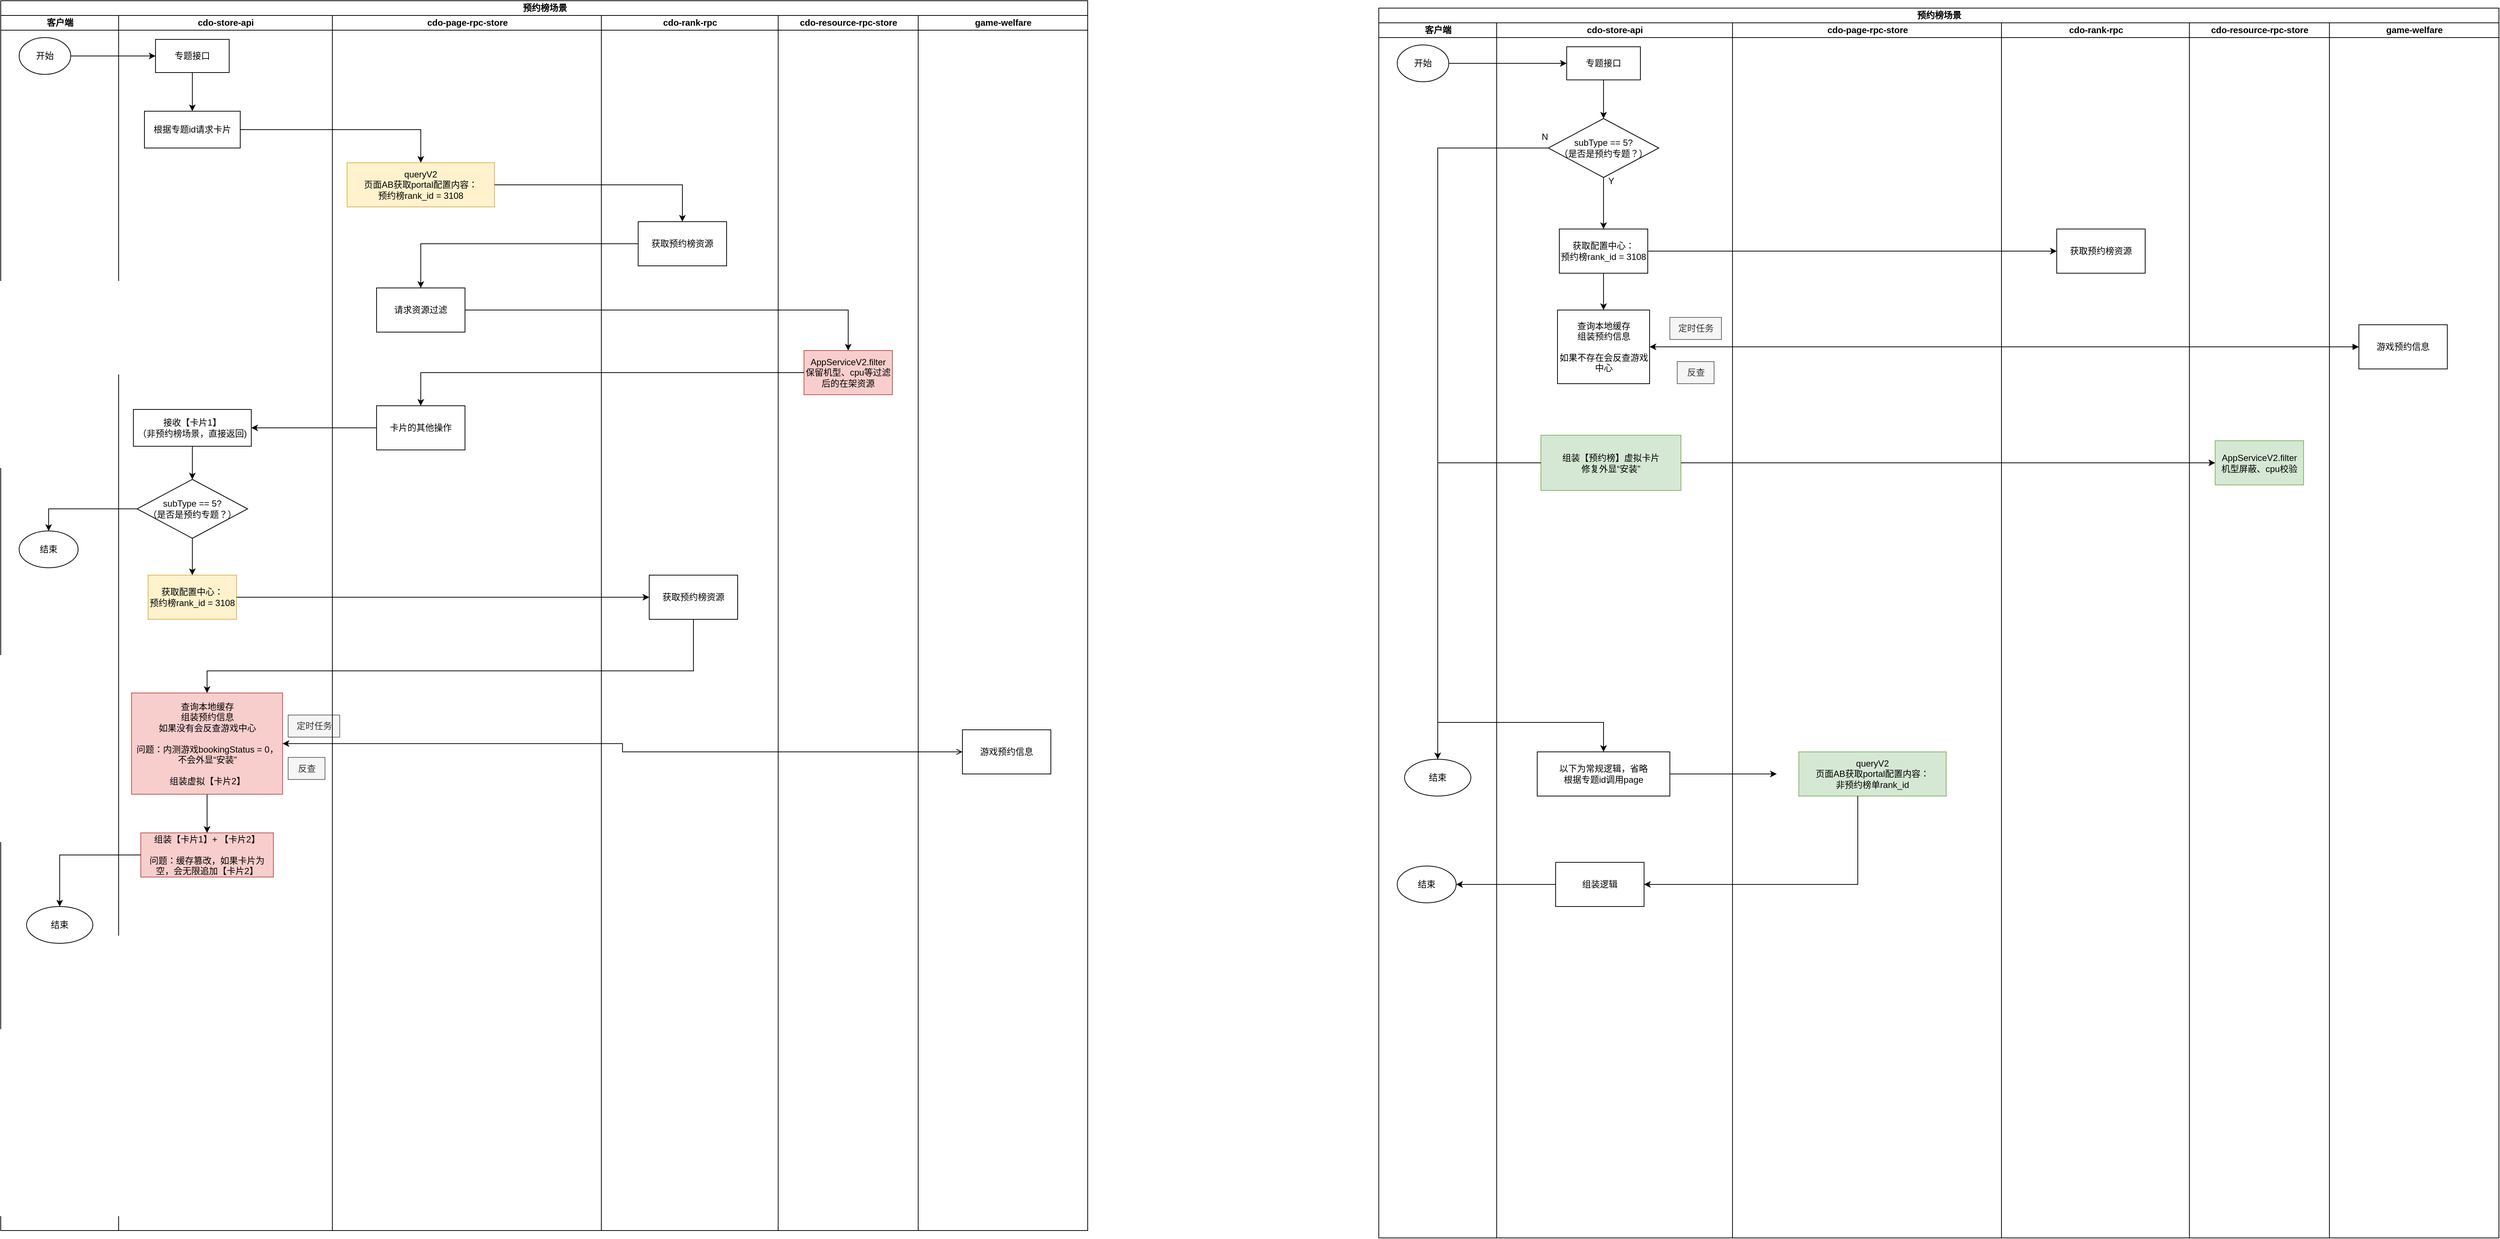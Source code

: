 <mxfile version="24.3.1" type="github">
  <diagram name="第 1 页" id="S-5s4yw2gBzfNdzOF_SS">
    <mxGraphModel dx="96" dy="903" grid="1" gridSize="10" guides="1" tooltips="1" connect="1" arrows="1" fold="1" page="1" pageScale="1" pageWidth="827" pageHeight="1169" math="0" shadow="0">
      <root>
        <mxCell id="0" />
        <mxCell id="1" parent="0" />
        <mxCell id="6m1_PlZxY0XMyKxD8_Q--111" value="预约榜场景" style="swimlane;childLayout=stackLayout;resizeParent=1;resizeParentMax=0;startSize=20;html=1;" vertex="1" parent="1">
          <mxGeometry x="1840" y="40" width="1475" height="1670" as="geometry" />
        </mxCell>
        <mxCell id="6m1_PlZxY0XMyKxD8_Q--112" value="客户端" style="swimlane;startSize=20;html=1;" vertex="1" parent="6m1_PlZxY0XMyKxD8_Q--111">
          <mxGeometry y="20" width="160" height="1650" as="geometry" />
        </mxCell>
        <mxCell id="6m1_PlZxY0XMyKxD8_Q--113" value="开始" style="ellipse;whiteSpace=wrap;html=1;" vertex="1" parent="6m1_PlZxY0XMyKxD8_Q--112">
          <mxGeometry x="25" y="30" width="70" height="50" as="geometry" />
        </mxCell>
        <mxCell id="6m1_PlZxY0XMyKxD8_Q--114" value="结束" style="ellipse;whiteSpace=wrap;html=1;" vertex="1" parent="6m1_PlZxY0XMyKxD8_Q--112">
          <mxGeometry x="25" y="700" width="80" height="50" as="geometry" />
        </mxCell>
        <mxCell id="6m1_PlZxY0XMyKxD8_Q--115" value="结束" style="ellipse;whiteSpace=wrap;html=1;" vertex="1" parent="6m1_PlZxY0XMyKxD8_Q--112">
          <mxGeometry x="35" y="1210" width="90" height="50" as="geometry" />
        </mxCell>
        <mxCell id="6m1_PlZxY0XMyKxD8_Q--116" value="cdo-store-api" style="swimlane;startSize=20;html=1;" vertex="1" parent="6m1_PlZxY0XMyKxD8_Q--111">
          <mxGeometry x="160" y="20" width="290" height="1650" as="geometry" />
        </mxCell>
        <mxCell id="6m1_PlZxY0XMyKxD8_Q--117" value="" style="edgeStyle=orthogonalEdgeStyle;rounded=0;orthogonalLoop=1;jettySize=auto;html=1;" edge="1" parent="6m1_PlZxY0XMyKxD8_Q--116" source="6m1_PlZxY0XMyKxD8_Q--118" target="6m1_PlZxY0XMyKxD8_Q--119">
          <mxGeometry relative="1" as="geometry" />
        </mxCell>
        <mxCell id="6m1_PlZxY0XMyKxD8_Q--118" value="专题接口" style="whiteSpace=wrap;html=1;" vertex="1" parent="6m1_PlZxY0XMyKxD8_Q--116">
          <mxGeometry x="50" y="32.5" width="100" height="45" as="geometry" />
        </mxCell>
        <mxCell id="6m1_PlZxY0XMyKxD8_Q--119" value="根据专题id请求卡片" style="whiteSpace=wrap;html=1;" vertex="1" parent="6m1_PlZxY0XMyKxD8_Q--116">
          <mxGeometry x="35" y="130" width="130" height="50" as="geometry" />
        </mxCell>
        <mxCell id="6m1_PlZxY0XMyKxD8_Q--153" style="edgeStyle=orthogonalEdgeStyle;rounded=0;orthogonalLoop=1;jettySize=auto;html=1;entryX=0.5;entryY=0;entryDx=0;entryDy=0;" edge="1" parent="6m1_PlZxY0XMyKxD8_Q--116" source="6m1_PlZxY0XMyKxD8_Q--121" target="6m1_PlZxY0XMyKxD8_Q--151">
          <mxGeometry relative="1" as="geometry" />
        </mxCell>
        <mxCell id="6m1_PlZxY0XMyKxD8_Q--121" value="接收【卡片1】&lt;br&gt;（非预约榜场景，直接返回)" style="whiteSpace=wrap;html=1;" vertex="1" parent="6m1_PlZxY0XMyKxD8_Q--116">
          <mxGeometry x="20" y="535" width="160" height="50" as="geometry" />
        </mxCell>
        <mxCell id="6m1_PlZxY0XMyKxD8_Q--122" value="获取配置中心：&lt;br&gt;预约榜rank_id = 3108" style="whiteSpace=wrap;html=1;fillColor=#fff2cc;strokeColor=#d6b656;" vertex="1" parent="6m1_PlZxY0XMyKxD8_Q--116">
          <mxGeometry x="40" y="760" width="120" height="60" as="geometry" />
        </mxCell>
        <mxCell id="6m1_PlZxY0XMyKxD8_Q--123" value="" style="edgeStyle=orthogonalEdgeStyle;rounded=0;orthogonalLoop=1;jettySize=auto;html=1;" edge="1" parent="6m1_PlZxY0XMyKxD8_Q--116" source="6m1_PlZxY0XMyKxD8_Q--124" target="6m1_PlZxY0XMyKxD8_Q--125">
          <mxGeometry relative="1" as="geometry" />
        </mxCell>
        <mxCell id="6m1_PlZxY0XMyKxD8_Q--124" value="查询本地缓存&lt;br&gt;组装预约信息&lt;br&gt;如果没有会反查游戏中心&lt;br&gt;&lt;br&gt;&lt;div&gt;问题：内测游戏bookingStatus = 0，不会外显“安装”&lt;br&gt;&lt;br&gt;组装虚拟【卡片2】&lt;/div&gt;" style="whiteSpace=wrap;html=1;fillColor=#f8cecc;strokeColor=#b85450;" vertex="1" parent="6m1_PlZxY0XMyKxD8_Q--116">
          <mxGeometry x="17.5" y="920" width="205" height="137.5" as="geometry" />
        </mxCell>
        <mxCell id="6m1_PlZxY0XMyKxD8_Q--125" value="组装【卡片1】+ 【卡片2】&lt;br&gt;&lt;br&gt;问题：缓存篡改，如果卡片为空，会无限追加【卡片2】" style="whiteSpace=wrap;html=1;fillColor=#f8cecc;strokeColor=#b85450;" vertex="1" parent="6m1_PlZxY0XMyKxD8_Q--116">
          <mxGeometry x="30" y="1110" width="180" height="60" as="geometry" />
        </mxCell>
        <mxCell id="6m1_PlZxY0XMyKxD8_Q--126" value="定时任务" style="text;html=1;align=center;verticalAlign=middle;resizable=0;points=[];autosize=1;strokeColor=#666666;fillColor=#f5f5f5;fontColor=#333333;" vertex="1" parent="6m1_PlZxY0XMyKxD8_Q--116">
          <mxGeometry x="230" y="950" width="70" height="30" as="geometry" />
        </mxCell>
        <mxCell id="6m1_PlZxY0XMyKxD8_Q--154" style="edgeStyle=orthogonalEdgeStyle;rounded=0;orthogonalLoop=1;jettySize=auto;html=1;entryX=0.5;entryY=0;entryDx=0;entryDy=0;" edge="1" parent="6m1_PlZxY0XMyKxD8_Q--116" source="6m1_PlZxY0XMyKxD8_Q--151" target="6m1_PlZxY0XMyKxD8_Q--122">
          <mxGeometry relative="1" as="geometry" />
        </mxCell>
        <mxCell id="6m1_PlZxY0XMyKxD8_Q--151" value="subType == 5?&lt;br&gt;（是否是预约专题？）" style="rhombus;whiteSpace=wrap;html=1;" vertex="1" parent="6m1_PlZxY0XMyKxD8_Q--116">
          <mxGeometry x="25" y="630" width="150" height="80" as="geometry" />
        </mxCell>
        <mxCell id="6m1_PlZxY0XMyKxD8_Q--227" value="反查" style="text;html=1;align=center;verticalAlign=middle;resizable=0;points=[];autosize=1;strokeColor=#666666;fillColor=#f5f5f5;fontColor=#333333;" vertex="1" parent="6m1_PlZxY0XMyKxD8_Q--116">
          <mxGeometry x="230" y="1007.5" width="50" height="30" as="geometry" />
        </mxCell>
        <mxCell id="6m1_PlZxY0XMyKxD8_Q--127" value="cdo-page-rpc-store" style="swimlane;startSize=20;html=1;" vertex="1" parent="6m1_PlZxY0XMyKxD8_Q--111">
          <mxGeometry x="450" y="20" width="365" height="1650" as="geometry" />
        </mxCell>
        <mxCell id="6m1_PlZxY0XMyKxD8_Q--128" value="queryV2&lt;br&gt;页面AB获取portal配置内容：&lt;br&gt;预约榜rank_id = 3108" style="whiteSpace=wrap;html=1;fillColor=#fff2cc;strokeColor=#d6b656;" vertex="1" parent="6m1_PlZxY0XMyKxD8_Q--127">
          <mxGeometry x="20" y="200" width="200" height="60" as="geometry" />
        </mxCell>
        <mxCell id="6m1_PlZxY0XMyKxD8_Q--129" value="请求资源过滤" style="whiteSpace=wrap;html=1;" vertex="1" parent="6m1_PlZxY0XMyKxD8_Q--127">
          <mxGeometry x="60" y="370" width="120" height="60" as="geometry" />
        </mxCell>
        <mxCell id="6m1_PlZxY0XMyKxD8_Q--130" value="卡片的其他操作" style="whiteSpace=wrap;html=1;" vertex="1" parent="6m1_PlZxY0XMyKxD8_Q--127">
          <mxGeometry x="60" y="530" width="120" height="60" as="geometry" />
        </mxCell>
        <mxCell id="6m1_PlZxY0XMyKxD8_Q--131" value="cdo-rank-rpc" style="swimlane;startSize=20;html=1;" vertex="1" parent="6m1_PlZxY0XMyKxD8_Q--111">
          <mxGeometry x="815" y="20" width="240" height="1650" as="geometry" />
        </mxCell>
        <mxCell id="6m1_PlZxY0XMyKxD8_Q--132" value="获取预约榜资源" style="whiteSpace=wrap;html=1;" vertex="1" parent="6m1_PlZxY0XMyKxD8_Q--131">
          <mxGeometry x="50" y="280" width="120" height="60" as="geometry" />
        </mxCell>
        <mxCell id="6m1_PlZxY0XMyKxD8_Q--133" value="获取预约榜资源" style="whiteSpace=wrap;html=1;" vertex="1" parent="6m1_PlZxY0XMyKxD8_Q--131">
          <mxGeometry x="65" y="760" width="120" height="60" as="geometry" />
        </mxCell>
        <mxCell id="6m1_PlZxY0XMyKxD8_Q--134" value="cdo-resource-rpc-store" style="swimlane;startSize=20;html=1;" vertex="1" parent="6m1_PlZxY0XMyKxD8_Q--111">
          <mxGeometry x="1055" y="20" width="190" height="1650" as="geometry" />
        </mxCell>
        <mxCell id="6m1_PlZxY0XMyKxD8_Q--135" value="AppServiceV2.filter&lt;br&gt;保留机型、cpu等过滤后的在架资源" style="whiteSpace=wrap;html=1;fillColor=#f8cecc;strokeColor=#b85450;" vertex="1" parent="6m1_PlZxY0XMyKxD8_Q--134">
          <mxGeometry x="35" y="455" width="120" height="60" as="geometry" />
        </mxCell>
        <mxCell id="6m1_PlZxY0XMyKxD8_Q--136" value="game-welfare" style="swimlane;startSize=20;html=1;" vertex="1" parent="6m1_PlZxY0XMyKxD8_Q--111">
          <mxGeometry x="1245" y="20" width="230" height="1650" as="geometry" />
        </mxCell>
        <mxCell id="6m1_PlZxY0XMyKxD8_Q--137" value="游戏预约信息" style="whiteSpace=wrap;html=1;" vertex="1" parent="6m1_PlZxY0XMyKxD8_Q--136">
          <mxGeometry x="60" y="970" width="120" height="60" as="geometry" />
        </mxCell>
        <mxCell id="6m1_PlZxY0XMyKxD8_Q--138" value="" style="edgeStyle=orthogonalEdgeStyle;rounded=0;orthogonalLoop=1;jettySize=auto;html=1;" edge="1" parent="6m1_PlZxY0XMyKxD8_Q--111" source="6m1_PlZxY0XMyKxD8_Q--113" target="6m1_PlZxY0XMyKxD8_Q--118">
          <mxGeometry relative="1" as="geometry" />
        </mxCell>
        <mxCell id="6m1_PlZxY0XMyKxD8_Q--139" value="" style="edgeStyle=orthogonalEdgeStyle;rounded=0;orthogonalLoop=1;jettySize=auto;html=1;" edge="1" parent="6m1_PlZxY0XMyKxD8_Q--111" source="6m1_PlZxY0XMyKxD8_Q--119" target="6m1_PlZxY0XMyKxD8_Q--128">
          <mxGeometry relative="1" as="geometry" />
        </mxCell>
        <mxCell id="6m1_PlZxY0XMyKxD8_Q--140" value="" style="edgeStyle=orthogonalEdgeStyle;rounded=0;orthogonalLoop=1;jettySize=auto;html=1;" edge="1" parent="6m1_PlZxY0XMyKxD8_Q--111" source="6m1_PlZxY0XMyKxD8_Q--128" target="6m1_PlZxY0XMyKxD8_Q--132">
          <mxGeometry relative="1" as="geometry" />
        </mxCell>
        <mxCell id="6m1_PlZxY0XMyKxD8_Q--141" style="edgeStyle=orthogonalEdgeStyle;rounded=0;orthogonalLoop=1;jettySize=auto;html=1;entryX=0.5;entryY=0;entryDx=0;entryDy=0;" edge="1" parent="6m1_PlZxY0XMyKxD8_Q--111" source="6m1_PlZxY0XMyKxD8_Q--132" target="6m1_PlZxY0XMyKxD8_Q--129">
          <mxGeometry relative="1" as="geometry" />
        </mxCell>
        <mxCell id="6m1_PlZxY0XMyKxD8_Q--142" value="" style="edgeStyle=orthogonalEdgeStyle;rounded=0;orthogonalLoop=1;jettySize=auto;html=1;" edge="1" parent="6m1_PlZxY0XMyKxD8_Q--111" source="6m1_PlZxY0XMyKxD8_Q--129" target="6m1_PlZxY0XMyKxD8_Q--135">
          <mxGeometry relative="1" as="geometry" />
        </mxCell>
        <mxCell id="6m1_PlZxY0XMyKxD8_Q--143" value="" style="edgeStyle=orthogonalEdgeStyle;rounded=0;orthogonalLoop=1;jettySize=auto;html=1;" edge="1" parent="6m1_PlZxY0XMyKxD8_Q--111" source="6m1_PlZxY0XMyKxD8_Q--135" target="6m1_PlZxY0XMyKxD8_Q--130">
          <mxGeometry relative="1" as="geometry" />
        </mxCell>
        <mxCell id="6m1_PlZxY0XMyKxD8_Q--144" value="" style="edgeStyle=orthogonalEdgeStyle;rounded=0;orthogonalLoop=1;jettySize=auto;html=1;" edge="1" parent="6m1_PlZxY0XMyKxD8_Q--111" source="6m1_PlZxY0XMyKxD8_Q--130" target="6m1_PlZxY0XMyKxD8_Q--121">
          <mxGeometry relative="1" as="geometry" />
        </mxCell>
        <mxCell id="6m1_PlZxY0XMyKxD8_Q--147" style="edgeStyle=orthogonalEdgeStyle;rounded=0;orthogonalLoop=1;jettySize=auto;html=1;entryX=1;entryY=0.5;entryDx=0;entryDy=0;startArrow=open;startFill=0;" edge="1" parent="6m1_PlZxY0XMyKxD8_Q--111" source="6m1_PlZxY0XMyKxD8_Q--137" target="6m1_PlZxY0XMyKxD8_Q--124">
          <mxGeometry relative="1" as="geometry" />
        </mxCell>
        <mxCell id="6m1_PlZxY0XMyKxD8_Q--149" value="" style="edgeStyle=orthogonalEdgeStyle;rounded=0;orthogonalLoop=1;jettySize=auto;html=1;" edge="1" parent="6m1_PlZxY0XMyKxD8_Q--111" source="6m1_PlZxY0XMyKxD8_Q--125" target="6m1_PlZxY0XMyKxD8_Q--115">
          <mxGeometry relative="1" as="geometry" />
        </mxCell>
        <mxCell id="6m1_PlZxY0XMyKxD8_Q--150" style="edgeStyle=orthogonalEdgeStyle;rounded=0;orthogonalLoop=1;jettySize=auto;html=1;entryX=0.5;entryY=0;entryDx=0;entryDy=0;" edge="1" parent="6m1_PlZxY0XMyKxD8_Q--111" source="6m1_PlZxY0XMyKxD8_Q--133" target="6m1_PlZxY0XMyKxD8_Q--124">
          <mxGeometry relative="1" as="geometry">
            <Array as="points">
              <mxPoint x="940" y="910" />
              <mxPoint x="280" y="910" />
            </Array>
          </mxGeometry>
        </mxCell>
        <mxCell id="6m1_PlZxY0XMyKxD8_Q--152" style="edgeStyle=orthogonalEdgeStyle;rounded=0;orthogonalLoop=1;jettySize=auto;html=1;entryX=0.5;entryY=0;entryDx=0;entryDy=0;" edge="1" parent="6m1_PlZxY0XMyKxD8_Q--111" source="6m1_PlZxY0XMyKxD8_Q--151" target="6m1_PlZxY0XMyKxD8_Q--114">
          <mxGeometry relative="1" as="geometry" />
        </mxCell>
        <mxCell id="6m1_PlZxY0XMyKxD8_Q--155" style="edgeStyle=orthogonalEdgeStyle;rounded=0;orthogonalLoop=1;jettySize=auto;html=1;entryX=0;entryY=0.5;entryDx=0;entryDy=0;" edge="1" parent="6m1_PlZxY0XMyKxD8_Q--111" source="6m1_PlZxY0XMyKxD8_Q--122" target="6m1_PlZxY0XMyKxD8_Q--133">
          <mxGeometry relative="1" as="geometry" />
        </mxCell>
        <mxCell id="6m1_PlZxY0XMyKxD8_Q--156" value="预约榜场景" style="swimlane;childLayout=stackLayout;resizeParent=1;resizeParentMax=0;startSize=20;html=1;" vertex="1" parent="1">
          <mxGeometry x="3710" y="50" width="1520" height="1670" as="geometry" />
        </mxCell>
        <mxCell id="6m1_PlZxY0XMyKxD8_Q--157" value="客户端" style="swimlane;startSize=20;html=1;" vertex="1" parent="6m1_PlZxY0XMyKxD8_Q--156">
          <mxGeometry y="20" width="160" height="1650" as="geometry" />
        </mxCell>
        <mxCell id="6m1_PlZxY0XMyKxD8_Q--158" value="开始" style="ellipse;whiteSpace=wrap;html=1;" vertex="1" parent="6m1_PlZxY0XMyKxD8_Q--157">
          <mxGeometry x="25" y="30" width="70" height="50" as="geometry" />
        </mxCell>
        <mxCell id="6m1_PlZxY0XMyKxD8_Q--160" value="结束" style="ellipse;whiteSpace=wrap;html=1;" vertex="1" parent="6m1_PlZxY0XMyKxD8_Q--157">
          <mxGeometry x="35" y="1000" width="90" height="50" as="geometry" />
        </mxCell>
        <mxCell id="6m1_PlZxY0XMyKxD8_Q--213" value="结束" style="ellipse;whiteSpace=wrap;html=1;" vertex="1" parent="6m1_PlZxY0XMyKxD8_Q--157">
          <mxGeometry x="25" y="1145" width="80" height="50" as="geometry" />
        </mxCell>
        <mxCell id="6m1_PlZxY0XMyKxD8_Q--161" value="cdo-store-api" style="swimlane;startSize=20;html=1;" vertex="1" parent="6m1_PlZxY0XMyKxD8_Q--156">
          <mxGeometry x="160" y="20" width="320" height="1650" as="geometry" />
        </mxCell>
        <mxCell id="6m1_PlZxY0XMyKxD8_Q--207" style="edgeStyle=orthogonalEdgeStyle;rounded=0;orthogonalLoop=1;jettySize=auto;html=1;entryX=0.5;entryY=0;entryDx=0;entryDy=0;" edge="1" parent="6m1_PlZxY0XMyKxD8_Q--161" source="6m1_PlZxY0XMyKxD8_Q--163" target="6m1_PlZxY0XMyKxD8_Q--173">
          <mxGeometry relative="1" as="geometry" />
        </mxCell>
        <mxCell id="6m1_PlZxY0XMyKxD8_Q--163" value="专题接口" style="whiteSpace=wrap;html=1;" vertex="1" parent="6m1_PlZxY0XMyKxD8_Q--161">
          <mxGeometry x="95" y="32.5" width="100" height="45" as="geometry" />
        </mxCell>
        <mxCell id="6m1_PlZxY0XMyKxD8_Q--223" value="" style="edgeStyle=orthogonalEdgeStyle;rounded=0;orthogonalLoop=1;jettySize=auto;html=1;" edge="1" parent="6m1_PlZxY0XMyKxD8_Q--161" source="6m1_PlZxY0XMyKxD8_Q--167" target="6m1_PlZxY0XMyKxD8_Q--222">
          <mxGeometry relative="1" as="geometry" />
        </mxCell>
        <mxCell id="6m1_PlZxY0XMyKxD8_Q--167" value="获取配置中心：&lt;br&gt;预约榜rank_id = 3108" style="whiteSpace=wrap;html=1;" vertex="1" parent="6m1_PlZxY0XMyKxD8_Q--161">
          <mxGeometry x="85" y="280" width="120" height="60" as="geometry" />
        </mxCell>
        <mxCell id="6m1_PlZxY0XMyKxD8_Q--169" value="组装【预约榜】虚拟卡片&lt;br&gt;&lt;div&gt;修复外显“安装”&lt;/div&gt;" style="whiteSpace=wrap;html=1;fillColor=#d5e8d4;strokeColor=#82b366;" vertex="1" parent="6m1_PlZxY0XMyKxD8_Q--161">
          <mxGeometry x="60" y="560" width="190" height="75" as="geometry" />
        </mxCell>
        <mxCell id="6m1_PlZxY0XMyKxD8_Q--208" style="edgeStyle=orthogonalEdgeStyle;rounded=0;orthogonalLoop=1;jettySize=auto;html=1;" edge="1" parent="6m1_PlZxY0XMyKxD8_Q--161" source="6m1_PlZxY0XMyKxD8_Q--170">
          <mxGeometry relative="1" as="geometry">
            <mxPoint x="380" y="1020" as="targetPoint" />
          </mxGeometry>
        </mxCell>
        <mxCell id="6m1_PlZxY0XMyKxD8_Q--170" value="以下为常规逻辑，省略&lt;br&gt;根据专题id调用page" style="whiteSpace=wrap;html=1;" vertex="1" parent="6m1_PlZxY0XMyKxD8_Q--161">
          <mxGeometry x="55" y="990" width="180" height="60" as="geometry" />
        </mxCell>
        <mxCell id="6m1_PlZxY0XMyKxD8_Q--202" style="edgeStyle=orthogonalEdgeStyle;rounded=0;orthogonalLoop=1;jettySize=auto;html=1;entryX=0.5;entryY=0;entryDx=0;entryDy=0;" edge="1" parent="6m1_PlZxY0XMyKxD8_Q--161" source="6m1_PlZxY0XMyKxD8_Q--173" target="6m1_PlZxY0XMyKxD8_Q--167">
          <mxGeometry relative="1" as="geometry" />
        </mxCell>
        <mxCell id="6m1_PlZxY0XMyKxD8_Q--215" style="edgeStyle=orthogonalEdgeStyle;rounded=0;orthogonalLoop=1;jettySize=auto;html=1;entryX=0.5;entryY=0;entryDx=0;entryDy=0;" edge="1" parent="6m1_PlZxY0XMyKxD8_Q--161" source="6m1_PlZxY0XMyKxD8_Q--173" target="6m1_PlZxY0XMyKxD8_Q--170">
          <mxGeometry relative="1" as="geometry">
            <Array as="points">
              <mxPoint x="-80" y="170" />
              <mxPoint x="-80" y="950" />
              <mxPoint x="145" y="950" />
            </Array>
          </mxGeometry>
        </mxCell>
        <mxCell id="6m1_PlZxY0XMyKxD8_Q--173" value="subType == 5?&lt;br&gt;（是否是预约专题？）" style="rhombus;whiteSpace=wrap;html=1;" vertex="1" parent="6m1_PlZxY0XMyKxD8_Q--161">
          <mxGeometry x="70" y="130" width="150" height="80" as="geometry" />
        </mxCell>
        <mxCell id="6m1_PlZxY0XMyKxD8_Q--205" value="Y" style="text;html=1;align=center;verticalAlign=middle;resizable=0;points=[];autosize=1;strokeColor=none;fillColor=none;" vertex="1" parent="6m1_PlZxY0XMyKxD8_Q--161">
          <mxGeometry x="140" y="200" width="30" height="30" as="geometry" />
        </mxCell>
        <mxCell id="6m1_PlZxY0XMyKxD8_Q--203" value="N" style="text;html=1;align=center;verticalAlign=middle;resizable=0;points=[];autosize=1;strokeColor=none;fillColor=none;" vertex="1" parent="6m1_PlZxY0XMyKxD8_Q--161">
          <mxGeometry x="50" y="140" width="30" height="30" as="geometry" />
        </mxCell>
        <mxCell id="6m1_PlZxY0XMyKxD8_Q--211" value="组装逻辑" style="whiteSpace=wrap;html=1;" vertex="1" parent="6m1_PlZxY0XMyKxD8_Q--161">
          <mxGeometry x="80" y="1140" width="120" height="60" as="geometry" />
        </mxCell>
        <mxCell id="6m1_PlZxY0XMyKxD8_Q--222" value="查询本地缓存&lt;br&gt;组装预约信息&lt;br&gt;&lt;br&gt;如果不存在会反查游戏中心" style="whiteSpace=wrap;html=1;" vertex="1" parent="6m1_PlZxY0XMyKxD8_Q--161">
          <mxGeometry x="82.5" y="390" width="125" height="100" as="geometry" />
        </mxCell>
        <mxCell id="6m1_PlZxY0XMyKxD8_Q--226" value="反查" style="text;html=1;align=center;verticalAlign=middle;resizable=0;points=[];autosize=1;strokeColor=#666666;fillColor=#f5f5f5;fontColor=#333333;" vertex="1" parent="6m1_PlZxY0XMyKxD8_Q--161">
          <mxGeometry x="245" y="460" width="50" height="30" as="geometry" />
        </mxCell>
        <mxCell id="6m1_PlZxY0XMyKxD8_Q--225" value="定时任务" style="text;html=1;align=center;verticalAlign=middle;resizable=0;points=[];autosize=1;strokeColor=#666666;fillColor=#f5f5f5;fontColor=#333333;" vertex="1" parent="6m1_PlZxY0XMyKxD8_Q--161">
          <mxGeometry x="235" y="400" width="70" height="30" as="geometry" />
        </mxCell>
        <mxCell id="6m1_PlZxY0XMyKxD8_Q--174" value="cdo-page-rpc-store" style="swimlane;startSize=20;html=1;" vertex="1" parent="6m1_PlZxY0XMyKxD8_Q--156">
          <mxGeometry x="480" y="20" width="365" height="1650" as="geometry" />
        </mxCell>
        <mxCell id="6m1_PlZxY0XMyKxD8_Q--209" value="queryV2&lt;br&gt;页面AB获取portal配置内容：&lt;br&gt;非预约榜单rank_id" style="whiteSpace=wrap;html=1;fillColor=#d5e8d4;strokeColor=#82b366;" vertex="1" parent="6m1_PlZxY0XMyKxD8_Q--174">
          <mxGeometry x="90" y="990" width="200" height="60" as="geometry" />
        </mxCell>
        <mxCell id="6m1_PlZxY0XMyKxD8_Q--178" value="cdo-rank-rpc" style="swimlane;startSize=20;html=1;" vertex="1" parent="6m1_PlZxY0XMyKxD8_Q--156">
          <mxGeometry x="845" y="20" width="255" height="1650" as="geometry" />
        </mxCell>
        <mxCell id="6m1_PlZxY0XMyKxD8_Q--180" value="获取预约榜资源" style="whiteSpace=wrap;html=1;" vertex="1" parent="6m1_PlZxY0XMyKxD8_Q--178">
          <mxGeometry x="75" y="280" width="120" height="60" as="geometry" />
        </mxCell>
        <mxCell id="6m1_PlZxY0XMyKxD8_Q--181" value="cdo-resource-rpc-store" style="swimlane;startSize=20;html=1;" vertex="1" parent="6m1_PlZxY0XMyKxD8_Q--156">
          <mxGeometry x="1100" y="20" width="190" height="1650" as="geometry" />
        </mxCell>
        <mxCell id="6m1_PlZxY0XMyKxD8_Q--216" value="AppServiceV2.filter&lt;br&gt;机型屏蔽、cpu校验" style="whiteSpace=wrap;html=1;fillColor=#d5e8d4;strokeColor=#82b366;" vertex="1" parent="6m1_PlZxY0XMyKxD8_Q--181">
          <mxGeometry x="35" y="567.5" width="120" height="60" as="geometry" />
        </mxCell>
        <mxCell id="6m1_PlZxY0XMyKxD8_Q--185" value="" style="edgeStyle=orthogonalEdgeStyle;rounded=0;orthogonalLoop=1;jettySize=auto;html=1;" edge="1" parent="6m1_PlZxY0XMyKxD8_Q--156" source="6m1_PlZxY0XMyKxD8_Q--158" target="6m1_PlZxY0XMyKxD8_Q--163">
          <mxGeometry relative="1" as="geometry" />
        </mxCell>
        <mxCell id="6m1_PlZxY0XMyKxD8_Q--196" style="edgeStyle=orthogonalEdgeStyle;rounded=0;orthogonalLoop=1;jettySize=auto;html=1;entryX=0;entryY=0.5;entryDx=0;entryDy=0;" edge="1" parent="6m1_PlZxY0XMyKxD8_Q--156" source="6m1_PlZxY0XMyKxD8_Q--167" target="6m1_PlZxY0XMyKxD8_Q--180">
          <mxGeometry relative="1" as="geometry" />
        </mxCell>
        <mxCell id="6m1_PlZxY0XMyKxD8_Q--212" value="" style="edgeStyle=orthogonalEdgeStyle;rounded=0;orthogonalLoop=1;jettySize=auto;html=1;" edge="1" parent="6m1_PlZxY0XMyKxD8_Q--156" source="6m1_PlZxY0XMyKxD8_Q--209" target="6m1_PlZxY0XMyKxD8_Q--211">
          <mxGeometry relative="1" as="geometry">
            <Array as="points">
              <mxPoint x="650" y="1190" />
            </Array>
          </mxGeometry>
        </mxCell>
        <mxCell id="6m1_PlZxY0XMyKxD8_Q--214" value="" style="edgeStyle=orthogonalEdgeStyle;rounded=0;orthogonalLoop=1;jettySize=auto;html=1;" edge="1" parent="6m1_PlZxY0XMyKxD8_Q--156" source="6m1_PlZxY0XMyKxD8_Q--211" target="6m1_PlZxY0XMyKxD8_Q--213">
          <mxGeometry relative="1" as="geometry" />
        </mxCell>
        <mxCell id="6m1_PlZxY0XMyKxD8_Q--217" value="" style="edgeStyle=orthogonalEdgeStyle;rounded=0;orthogonalLoop=1;jettySize=auto;html=1;" edge="1" parent="6m1_PlZxY0XMyKxD8_Q--156" source="6m1_PlZxY0XMyKxD8_Q--169" target="6m1_PlZxY0XMyKxD8_Q--216">
          <mxGeometry relative="1" as="geometry" />
        </mxCell>
        <mxCell id="6m1_PlZxY0XMyKxD8_Q--218" style="edgeStyle=orthogonalEdgeStyle;rounded=0;orthogonalLoop=1;jettySize=auto;html=1;entryX=0.5;entryY=0;entryDx=0;entryDy=0;" edge="1" parent="6m1_PlZxY0XMyKxD8_Q--156" source="6m1_PlZxY0XMyKxD8_Q--169" target="6m1_PlZxY0XMyKxD8_Q--160">
          <mxGeometry relative="1" as="geometry" />
        </mxCell>
        <mxCell id="6m1_PlZxY0XMyKxD8_Q--183" value="game-welfare" style="swimlane;startSize=20;html=1;" vertex="1" parent="6m1_PlZxY0XMyKxD8_Q--156">
          <mxGeometry x="1290" y="20" width="230" height="1650" as="geometry" />
        </mxCell>
        <mxCell id="6m1_PlZxY0XMyKxD8_Q--184" value="游戏预约信息" style="whiteSpace=wrap;html=1;" vertex="1" parent="6m1_PlZxY0XMyKxD8_Q--183">
          <mxGeometry x="40" y="410" width="120" height="60" as="geometry" />
        </mxCell>
        <mxCell id="6m1_PlZxY0XMyKxD8_Q--224" style="edgeStyle=orthogonalEdgeStyle;rounded=0;orthogonalLoop=1;jettySize=auto;html=1;entryX=1;entryY=0.5;entryDx=0;entryDy=0;startArrow=block;startFill=1;" edge="1" parent="6m1_PlZxY0XMyKxD8_Q--156" source="6m1_PlZxY0XMyKxD8_Q--184" target="6m1_PlZxY0XMyKxD8_Q--222">
          <mxGeometry relative="1" as="geometry" />
        </mxCell>
      </root>
    </mxGraphModel>
  </diagram>
</mxfile>
